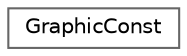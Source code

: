 digraph "クラス階層図"
{
 // LATEX_PDF_SIZE
  bgcolor="transparent";
  edge [fontname=Helvetica,fontsize=10,labelfontname=Helvetica,labelfontsize=10];
  node [fontname=Helvetica,fontsize=10,shape=box,height=0.2,width=0.4];
  rankdir="LR";
  Node0 [id="Node000000",label="GraphicConst",height=0.2,width=0.4,color="grey40", fillcolor="white", style="filled",URL="$class_graphic_const.html",tooltip="画像表示処理用の定数をまとめたもの．"];
}
